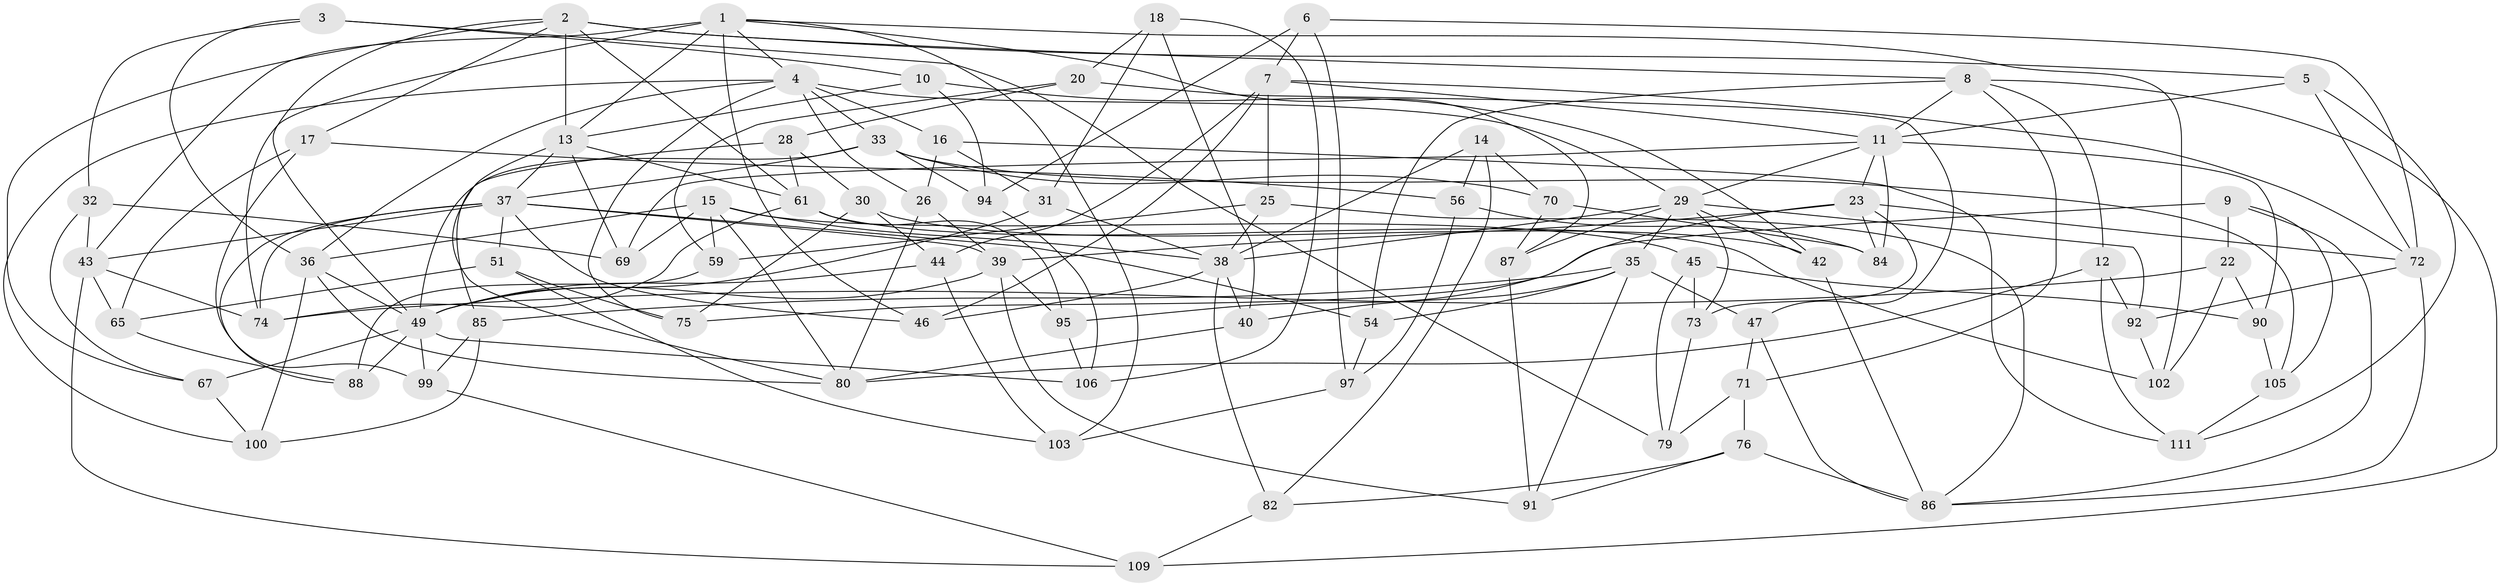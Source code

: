 // original degree distribution, {4: 1.0}
// Generated by graph-tools (version 1.1) at 2025/20/03/04/25 18:20:59]
// undirected, 79 vertices, 190 edges
graph export_dot {
graph [start="1"]
  node [color=gray90,style=filled];
  1 [super="+48"];
  2 [super="+53"];
  3;
  4 [super="+112+27"];
  5;
  6;
  7 [super="+96"];
  8 [super="+93"];
  9;
  10;
  11 [super="+21"];
  12;
  13 [super="+19+50"];
  14;
  15 [super="+34"];
  16;
  17;
  18;
  20;
  22;
  23 [super="+24"];
  25;
  26;
  28;
  29 [super="+58"];
  30;
  31;
  32;
  33 [super="+52"];
  35 [super="+62"];
  36 [super="+98"];
  37 [super="+41"];
  38 [super="+60+104"];
  39 [super="+66"];
  40;
  42;
  43 [super="+68"];
  44;
  45;
  46;
  47;
  49 [super="+63+64+77"];
  51;
  54;
  56;
  59;
  61 [super="+78"];
  65;
  67;
  69;
  70;
  71;
  72 [super="+110"];
  73;
  74 [super="+101"];
  75;
  76;
  79;
  80 [super="+89"];
  82;
  84;
  85;
  86 [super="+107"];
  87;
  88;
  90;
  91;
  92;
  94;
  95;
  97;
  99;
  100;
  102;
  103;
  105;
  106;
  109;
  111;
  1 -- 103;
  1 -- 74;
  1 -- 43;
  1 -- 4;
  1 -- 102;
  1 -- 87;
  1 -- 13;
  1 -- 46;
  2 -- 49;
  2 -- 13 [weight=2];
  2 -- 5;
  2 -- 17;
  2 -- 67;
  2 -- 61;
  2 -- 8;
  3 -- 10;
  3 -- 32;
  3 -- 79;
  3 -- 36;
  4 -- 33;
  4 -- 100;
  4 -- 75;
  4 -- 29;
  4 -- 16;
  4 -- 26;
  4 -- 36;
  5 -- 111;
  5 -- 72;
  5 -- 11;
  6 -- 7;
  6 -- 94;
  6 -- 97;
  6 -- 72;
  7 -- 46;
  7 -- 11;
  7 -- 72;
  7 -- 25;
  7 -- 44;
  8 -- 11;
  8 -- 71;
  8 -- 12;
  8 -- 109;
  8 -- 54;
  9 -- 22;
  9 -- 105;
  9 -- 75;
  9 -- 86;
  10 -- 94;
  10 -- 42;
  10 -- 13;
  11 -- 69;
  11 -- 84;
  11 -- 90;
  11 -- 29;
  11 -- 23;
  12 -- 92;
  12 -- 111;
  12 -- 80;
  13 -- 61;
  13 -- 69;
  13 -- 80;
  13 -- 37;
  14 -- 82;
  14 -- 70;
  14 -- 56;
  14 -- 38;
  15 -- 45;
  15 -- 69;
  15 -- 38;
  15 -- 80;
  15 -- 59;
  15 -- 36;
  16 -- 31;
  16 -- 26;
  16 -- 111;
  17 -- 56;
  17 -- 99;
  17 -- 65;
  18 -- 20;
  18 -- 40;
  18 -- 106;
  18 -- 31;
  20 -- 59;
  20 -- 47;
  20 -- 28;
  22 -- 102;
  22 -- 90;
  22 -- 74;
  23 -- 95;
  23 -- 72;
  23 -- 39;
  23 -- 73;
  23 -- 84;
  25 -- 59;
  25 -- 86;
  25 -- 38;
  26 -- 80;
  26 -- 39;
  28 -- 85;
  28 -- 30;
  28 -- 61;
  29 -- 92;
  29 -- 42;
  29 -- 35;
  29 -- 38;
  29 -- 87;
  29 -- 73;
  30 -- 75;
  30 -- 44;
  30 -- 42;
  31 -- 38;
  31 -- 49;
  32 -- 67;
  32 -- 69;
  32 -- 43;
  33 -- 70;
  33 -- 94;
  33 -- 105;
  33 -- 37;
  33 -- 49;
  35 -- 54;
  35 -- 85;
  35 -- 40;
  35 -- 91;
  35 -- 47;
  36 -- 49;
  36 -- 80;
  36 -- 100;
  37 -- 51;
  37 -- 88;
  37 -- 54;
  37 -- 39;
  37 -- 74 [weight=2];
  37 -- 43;
  37 -- 46;
  38 -- 40;
  38 -- 46;
  38 -- 82;
  39 -- 95;
  39 -- 91;
  39 -- 49;
  40 -- 80;
  42 -- 86;
  43 -- 109;
  43 -- 65;
  43 -- 74;
  44 -- 103;
  44 -- 49;
  45 -- 73;
  45 -- 79;
  45 -- 90;
  47 -- 71;
  47 -- 86;
  49 -- 99;
  49 -- 88;
  49 -- 106;
  49 -- 67;
  51 -- 103;
  51 -- 75;
  51 -- 65;
  54 -- 97;
  56 -- 84;
  56 -- 97;
  59 -- 88;
  61 -- 102;
  61 -- 95;
  61 -- 74;
  65 -- 88;
  67 -- 100;
  70 -- 87;
  70 -- 84;
  71 -- 79;
  71 -- 76;
  72 -- 92;
  72 -- 86;
  73 -- 79;
  76 -- 86;
  76 -- 91;
  76 -- 82;
  82 -- 109;
  85 -- 99;
  85 -- 100;
  87 -- 91;
  90 -- 105;
  92 -- 102;
  94 -- 106;
  95 -- 106;
  97 -- 103;
  99 -- 109;
  105 -- 111;
}
